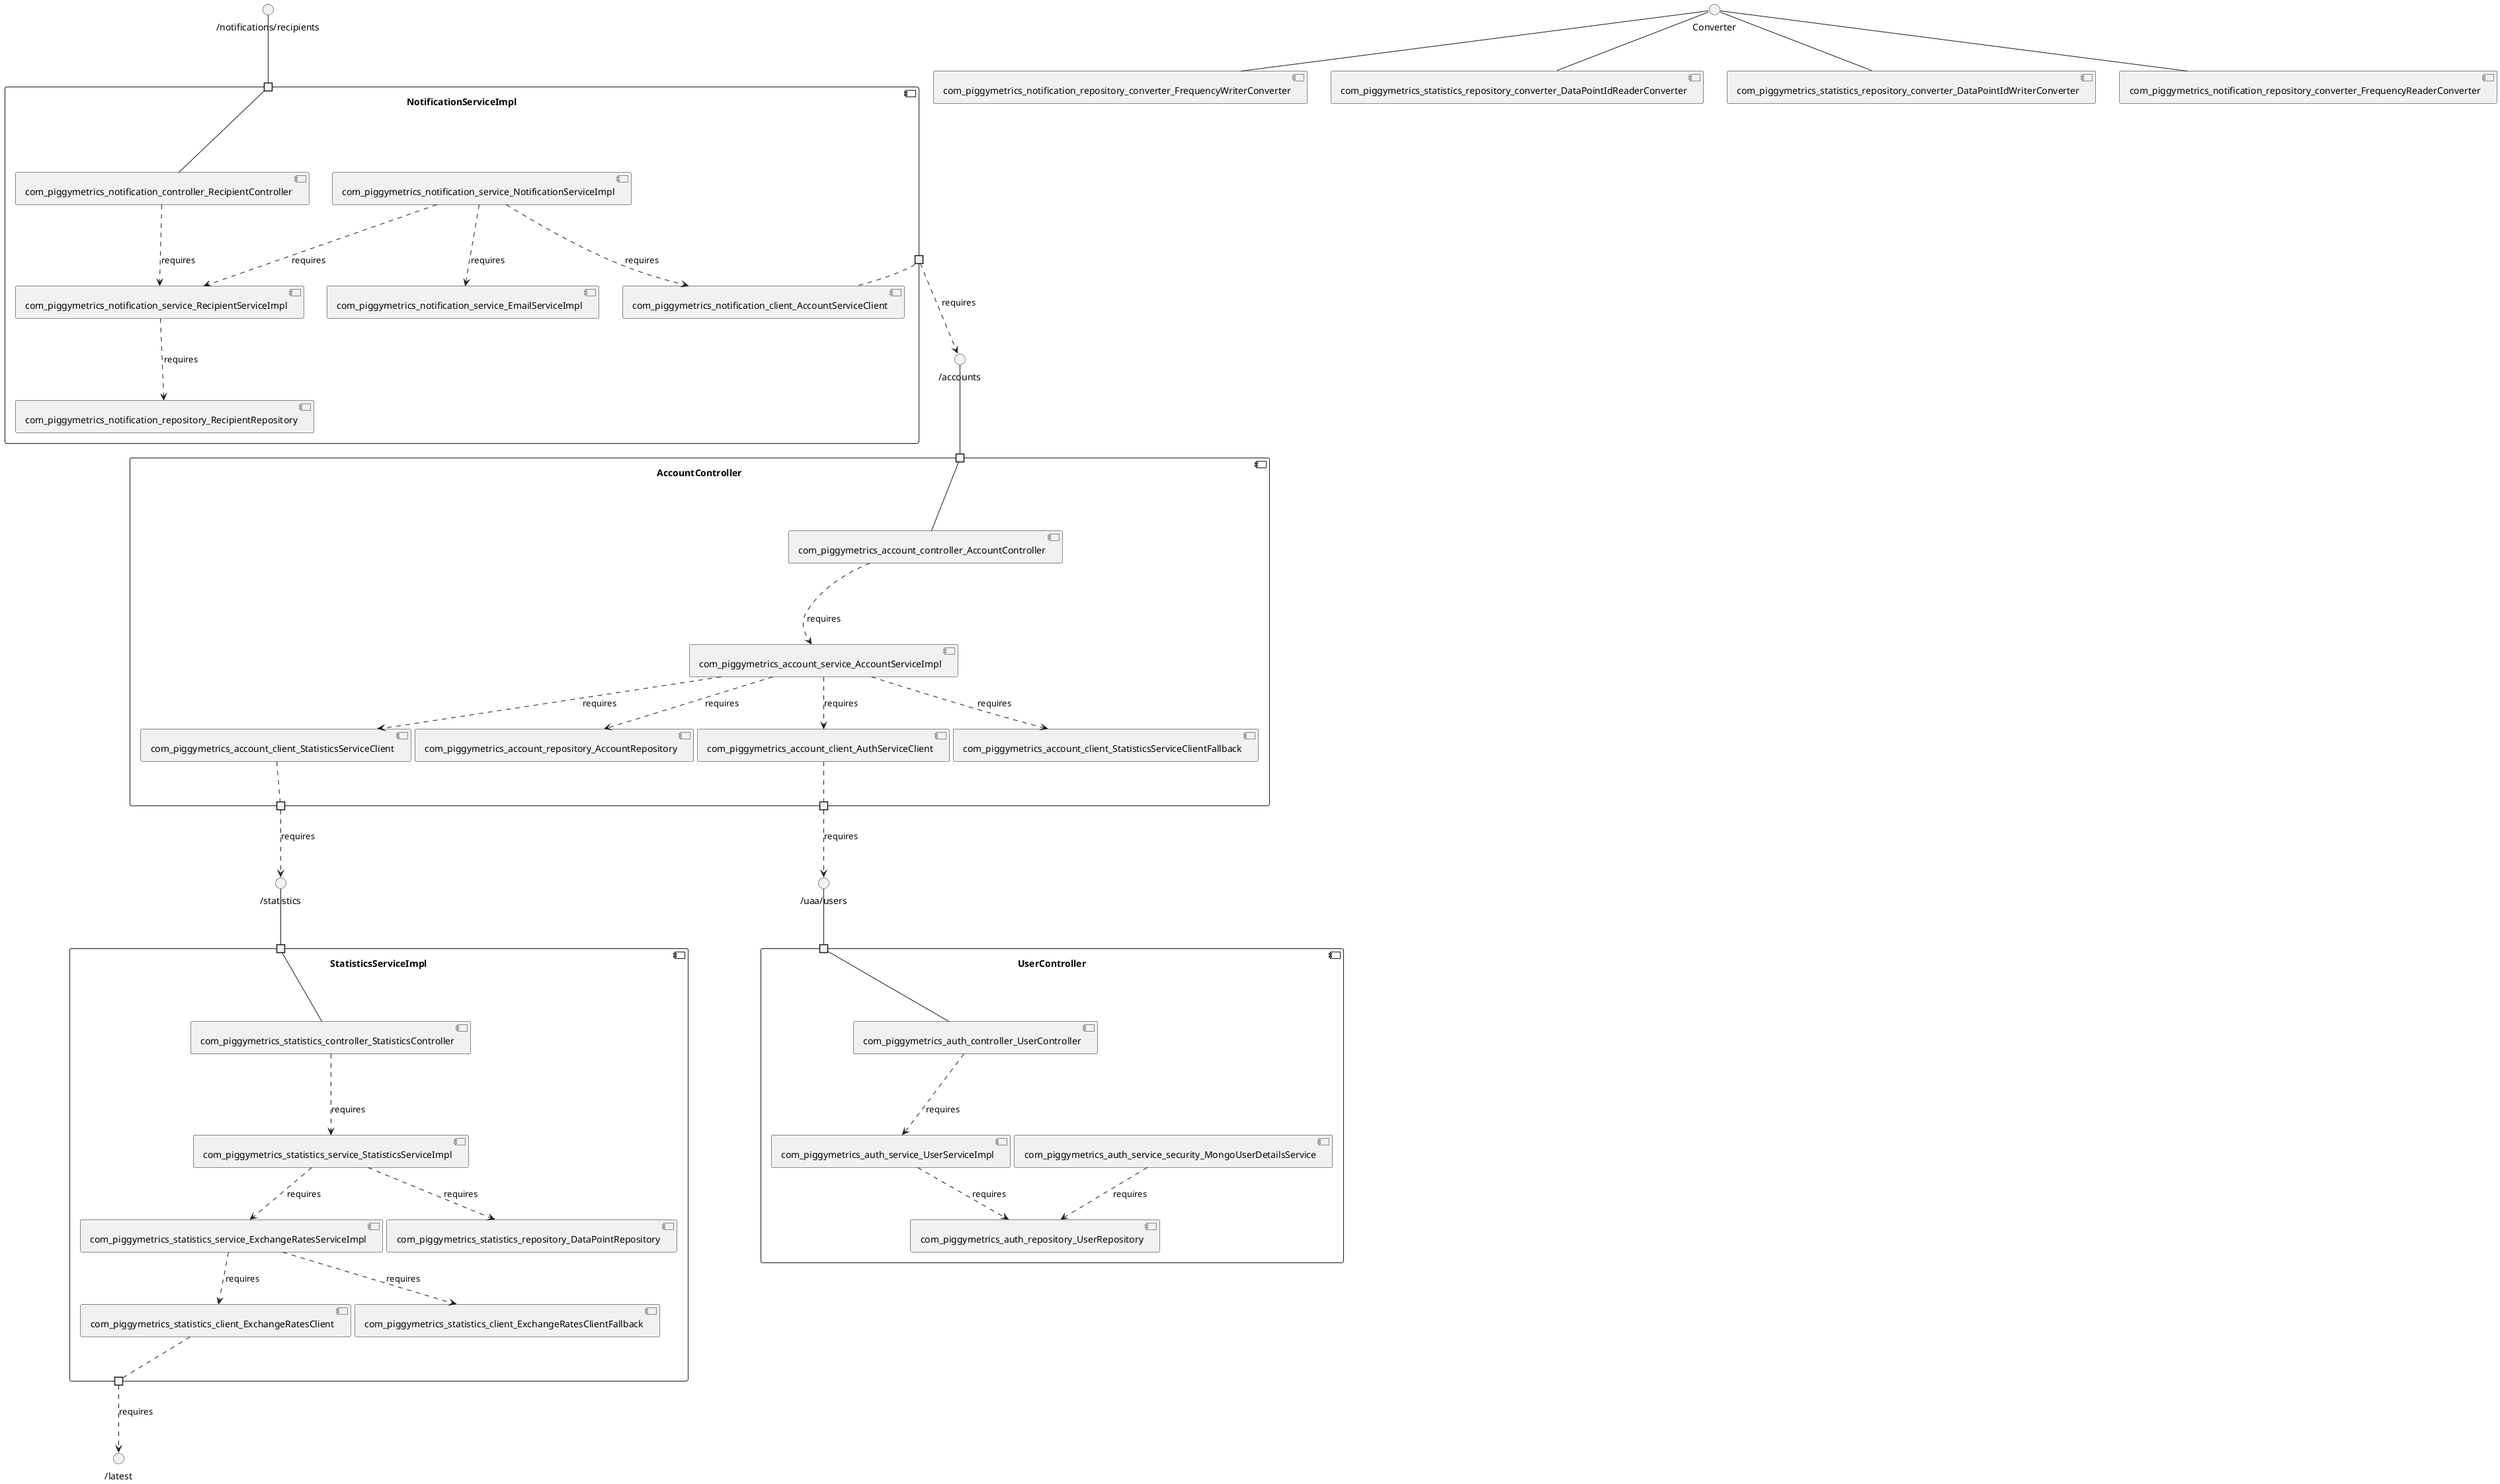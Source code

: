 @startuml
skinparam fixCircleLabelOverlapping true
component "AccountController\n\n\n\n\n\n" {
[com_piggymetrics_account_client_StatisticsServiceClientFallback]
[com_piggymetrics_account_controller_AccountController]
[com_piggymetrics_account_service_AccountServiceImpl]
[com_piggymetrics_account_client_StatisticsServiceClient]
[com_piggymetrics_account_repository_AccountRepository]
[com_piggymetrics_account_client_AuthServiceClient]
portin " " as AccountController.requires._accounts
portout " " as AccountController.provides._statistics
portout " " as AccountController.provides._uaa_users
[com_piggymetrics_account_controller_AccountController]..>[com_piggymetrics_account_service_AccountServiceImpl] : requires
[com_piggymetrics_account_service_AccountServiceImpl]..>[com_piggymetrics_account_repository_AccountRepository] : requires
[com_piggymetrics_account_service_AccountServiceImpl]..>[com_piggymetrics_account_client_AuthServiceClient] : requires
[com_piggymetrics_account_service_AccountServiceImpl]..>[com_piggymetrics_account_client_StatisticsServiceClientFallback] : requires
[com_piggymetrics_account_service_AccountServiceImpl]..>[com_piggymetrics_account_client_StatisticsServiceClient] : requires
"AccountController.requires._accounts"--[com_piggymetrics_account_controller_AccountController]
[com_piggymetrics_account_client_AuthServiceClient].."AccountController.provides._uaa_users"
[com_piggymetrics_account_client_StatisticsServiceClient].."AccountController.provides._statistics"
}
interface "/accounts" as interface._accounts
interface._accounts--"AccountController.requires._accounts"
interface "/uaa/users" as interface._uaa_users
"AccountController.provides._uaa_users"..>interface._uaa_users : requires
interface "/statistics" as interface._statistics
"AccountController.provides._statistics"..>interface._statistics : requires
component "NotificationServiceImpl\n\n\n\n\n\n" {
[com_piggymetrics_notification_service_NotificationServiceImpl]
[com_piggymetrics_notification_service_RecipientServiceImpl]
[com_piggymetrics_notification_controller_RecipientController]
[com_piggymetrics_notification_service_EmailServiceImpl]
[com_piggymetrics_notification_client_AccountServiceClient]
[com_piggymetrics_notification_repository_RecipientRepository]
portin " " as NotificationServiceImpl.requires._notifications_recipients
portout " " as NotificationServiceImpl.provides._accounts
[com_piggymetrics_notification_service_NotificationServiceImpl]..>[com_piggymetrics_notification_service_RecipientServiceImpl] : requires
[com_piggymetrics_notification_controller_RecipientController]..>[com_piggymetrics_notification_service_RecipientServiceImpl] : requires
[com_piggymetrics_notification_service_NotificationServiceImpl]..>[com_piggymetrics_notification_service_EmailServiceImpl] : requires
[com_piggymetrics_notification_service_RecipientServiceImpl]..>[com_piggymetrics_notification_repository_RecipientRepository] : requires
[com_piggymetrics_notification_service_NotificationServiceImpl]..>[com_piggymetrics_notification_client_AccountServiceClient] : requires
"NotificationServiceImpl.requires._notifications_recipients"--[com_piggymetrics_notification_controller_RecipientController]
[com_piggymetrics_notification_client_AccountServiceClient].."NotificationServiceImpl.provides._accounts"
}
interface "/notifications/recipients" as interface._notifications_recipients
interface._notifications_recipients--"NotificationServiceImpl.requires._notifications_recipients"
interface "/accounts" as interface._accounts
"NotificationServiceImpl.provides._accounts"..>interface._accounts : requires
component "StatisticsServiceImpl\n\n\n\n\n\n" {
[com_piggymetrics_statistics_repository_DataPointRepository]
[com_piggymetrics_statistics_service_ExchangeRatesServiceImpl]
[com_piggymetrics_statistics_client_ExchangeRatesClientFallback]
[com_piggymetrics_statistics_service_StatisticsServiceImpl]
[com_piggymetrics_statistics_controller_StatisticsController]
[com_piggymetrics_statistics_client_ExchangeRatesClient]
portin " " as StatisticsServiceImpl.requires._statistics
portout " " as StatisticsServiceImpl.provides._latest
[com_piggymetrics_statistics_service_ExchangeRatesServiceImpl]..>[com_piggymetrics_statistics_client_ExchangeRatesClientFallback] : requires
[com_piggymetrics_statistics_service_ExchangeRatesServiceImpl]..>[com_piggymetrics_statistics_client_ExchangeRatesClient] : requires
[com_piggymetrics_statistics_service_StatisticsServiceImpl]..>[com_piggymetrics_statistics_service_ExchangeRatesServiceImpl] : requires
[com_piggymetrics_statistics_controller_StatisticsController]..>[com_piggymetrics_statistics_service_StatisticsServiceImpl] : requires
[com_piggymetrics_statistics_service_StatisticsServiceImpl]..>[com_piggymetrics_statistics_repository_DataPointRepository] : requires
"StatisticsServiceImpl.requires._statistics"--[com_piggymetrics_statistics_controller_StatisticsController]
[com_piggymetrics_statistics_client_ExchangeRatesClient].."StatisticsServiceImpl.provides._latest"
}
interface "/statistics" as interface._statistics
interface._statistics--"StatisticsServiceImpl.requires._statistics"
interface "/latest" as interface._latest
"StatisticsServiceImpl.provides._latest"..>interface._latest : requires
component "UserController\n\n\n\n\n\n" {
[com_piggymetrics_auth_controller_UserController]
[com_piggymetrics_auth_service_UserServiceImpl]
[com_piggymetrics_auth_service_security_MongoUserDetailsService]
[com_piggymetrics_auth_repository_UserRepository]
portin " " as UserController.requires._uaa_users
[com_piggymetrics_auth_service_UserServiceImpl]..>[com_piggymetrics_auth_repository_UserRepository] : requires
[com_piggymetrics_auth_service_security_MongoUserDetailsService]..>[com_piggymetrics_auth_repository_UserRepository] : requires
[com_piggymetrics_auth_controller_UserController]..>[com_piggymetrics_auth_service_UserServiceImpl] : requires
"UserController.requires._uaa_users"--[com_piggymetrics_auth_controller_UserController]
}
interface "/uaa/users" as interface._uaa_users
interface._uaa_users--"UserController.requires._uaa_users"
interface "Converter" as interface.Converter
interface.Converter--[com_piggymetrics_notification_repository_converter_FrequencyReaderConverter]
interface "Converter" as interface.Converter
interface.Converter--[com_piggymetrics_notification_repository_converter_FrequencyWriterConverter]
interface "Converter" as interface.Converter
interface.Converter--[com_piggymetrics_statistics_repository_converter_DataPointIdReaderConverter]
interface "Converter" as interface.Converter
interface.Converter--[com_piggymetrics_statistics_repository_converter_DataPointIdWriterConverter]

@enduml

